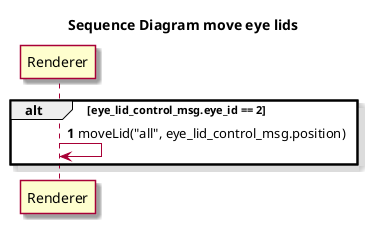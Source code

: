 @startuml Sequence_Diagram_move_eye_lids

title Sequence Diagram move eye lids

skin rose

autonumber

participant "Renderer" as Renderer

alt eye_lid_control_msg.eye_id == 2
    Renderer -> Renderer: moveLid("all", eye_lid_control_msg.position)
end

@enduml